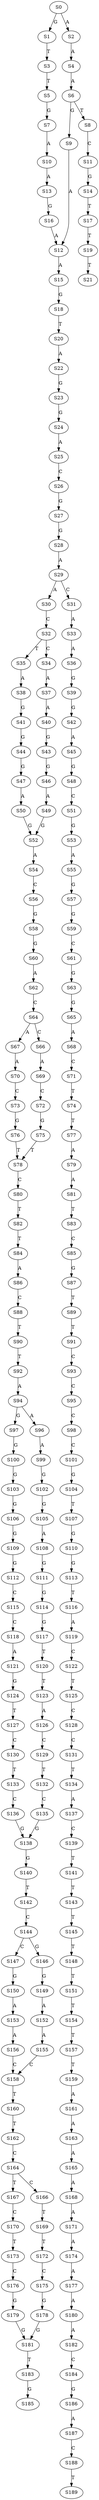 strict digraph  {
	S0 -> S1 [ label = G ];
	S0 -> S2 [ label = A ];
	S1 -> S3 [ label = T ];
	S2 -> S4 [ label = A ];
	S3 -> S5 [ label = T ];
	S4 -> S6 [ label = A ];
	S5 -> S7 [ label = G ];
	S6 -> S8 [ label = T ];
	S6 -> S9 [ label = G ];
	S7 -> S10 [ label = A ];
	S8 -> S11 [ label = C ];
	S9 -> S12 [ label = A ];
	S10 -> S13 [ label = A ];
	S11 -> S14 [ label = G ];
	S12 -> S15 [ label = A ];
	S13 -> S16 [ label = G ];
	S14 -> S17 [ label = T ];
	S15 -> S18 [ label = G ];
	S16 -> S12 [ label = A ];
	S17 -> S19 [ label = T ];
	S18 -> S20 [ label = T ];
	S19 -> S21 [ label = T ];
	S20 -> S22 [ label = A ];
	S22 -> S23 [ label = G ];
	S23 -> S24 [ label = G ];
	S24 -> S25 [ label = A ];
	S25 -> S26 [ label = C ];
	S26 -> S27 [ label = G ];
	S27 -> S28 [ label = G ];
	S28 -> S29 [ label = A ];
	S29 -> S30 [ label = A ];
	S29 -> S31 [ label = C ];
	S30 -> S32 [ label = C ];
	S31 -> S33 [ label = A ];
	S32 -> S34 [ label = C ];
	S32 -> S35 [ label = T ];
	S33 -> S36 [ label = A ];
	S34 -> S37 [ label = A ];
	S35 -> S38 [ label = A ];
	S36 -> S39 [ label = G ];
	S37 -> S40 [ label = A ];
	S38 -> S41 [ label = G ];
	S39 -> S42 [ label = G ];
	S40 -> S43 [ label = G ];
	S41 -> S44 [ label = G ];
	S42 -> S45 [ label = A ];
	S43 -> S46 [ label = G ];
	S44 -> S47 [ label = G ];
	S45 -> S48 [ label = G ];
	S46 -> S49 [ label = A ];
	S47 -> S50 [ label = A ];
	S48 -> S51 [ label = C ];
	S49 -> S52 [ label = G ];
	S50 -> S52 [ label = G ];
	S51 -> S53 [ label = G ];
	S52 -> S54 [ label = A ];
	S53 -> S55 [ label = A ];
	S54 -> S56 [ label = C ];
	S55 -> S57 [ label = G ];
	S56 -> S58 [ label = G ];
	S57 -> S59 [ label = G ];
	S58 -> S60 [ label = G ];
	S59 -> S61 [ label = C ];
	S60 -> S62 [ label = A ];
	S61 -> S63 [ label = G ];
	S62 -> S64 [ label = C ];
	S63 -> S65 [ label = G ];
	S64 -> S66 [ label = C ];
	S64 -> S67 [ label = A ];
	S65 -> S68 [ label = A ];
	S66 -> S69 [ label = A ];
	S67 -> S70 [ label = A ];
	S68 -> S71 [ label = C ];
	S69 -> S72 [ label = C ];
	S70 -> S73 [ label = C ];
	S71 -> S74 [ label = T ];
	S72 -> S75 [ label = G ];
	S73 -> S76 [ label = G ];
	S74 -> S77 [ label = T ];
	S75 -> S78 [ label = T ];
	S76 -> S78 [ label = T ];
	S77 -> S79 [ label = A ];
	S78 -> S80 [ label = C ];
	S79 -> S81 [ label = A ];
	S80 -> S82 [ label = T ];
	S81 -> S83 [ label = T ];
	S82 -> S84 [ label = T ];
	S83 -> S85 [ label = C ];
	S84 -> S86 [ label = A ];
	S85 -> S87 [ label = G ];
	S86 -> S88 [ label = C ];
	S87 -> S89 [ label = T ];
	S88 -> S90 [ label = T ];
	S89 -> S91 [ label = T ];
	S90 -> S92 [ label = T ];
	S91 -> S93 [ label = C ];
	S92 -> S94 [ label = A ];
	S93 -> S95 [ label = C ];
	S94 -> S96 [ label = A ];
	S94 -> S97 [ label = G ];
	S95 -> S98 [ label = C ];
	S96 -> S99 [ label = A ];
	S97 -> S100 [ label = G ];
	S98 -> S101 [ label = C ];
	S99 -> S102 [ label = G ];
	S100 -> S103 [ label = G ];
	S101 -> S104 [ label = G ];
	S102 -> S105 [ label = G ];
	S103 -> S106 [ label = G ];
	S104 -> S107 [ label = T ];
	S105 -> S108 [ label = A ];
	S106 -> S109 [ label = G ];
	S107 -> S110 [ label = G ];
	S108 -> S111 [ label = G ];
	S109 -> S112 [ label = G ];
	S110 -> S113 [ label = G ];
	S111 -> S114 [ label = G ];
	S112 -> S115 [ label = C ];
	S113 -> S116 [ label = T ];
	S114 -> S117 [ label = G ];
	S115 -> S118 [ label = C ];
	S116 -> S119 [ label = A ];
	S117 -> S120 [ label = T ];
	S118 -> S121 [ label = A ];
	S119 -> S122 [ label = C ];
	S120 -> S123 [ label = T ];
	S121 -> S124 [ label = G ];
	S122 -> S125 [ label = T ];
	S123 -> S126 [ label = A ];
	S124 -> S127 [ label = T ];
	S125 -> S128 [ label = C ];
	S126 -> S129 [ label = C ];
	S127 -> S130 [ label = C ];
	S128 -> S131 [ label = C ];
	S129 -> S132 [ label = T ];
	S130 -> S133 [ label = T ];
	S131 -> S134 [ label = T ];
	S132 -> S135 [ label = C ];
	S133 -> S136 [ label = C ];
	S134 -> S137 [ label = A ];
	S135 -> S138 [ label = G ];
	S136 -> S138 [ label = G ];
	S137 -> S139 [ label = C ];
	S138 -> S140 [ label = G ];
	S139 -> S141 [ label = T ];
	S140 -> S142 [ label = T ];
	S141 -> S143 [ label = T ];
	S142 -> S144 [ label = C ];
	S143 -> S145 [ label = T ];
	S144 -> S146 [ label = G ];
	S144 -> S147 [ label = C ];
	S145 -> S148 [ label = T ];
	S146 -> S149 [ label = G ];
	S147 -> S150 [ label = G ];
	S148 -> S151 [ label = T ];
	S149 -> S152 [ label = A ];
	S150 -> S153 [ label = A ];
	S151 -> S154 [ label = T ];
	S152 -> S155 [ label = A ];
	S153 -> S156 [ label = A ];
	S154 -> S157 [ label = T ];
	S155 -> S158 [ label = C ];
	S156 -> S158 [ label = C ];
	S157 -> S159 [ label = T ];
	S158 -> S160 [ label = T ];
	S159 -> S161 [ label = A ];
	S160 -> S162 [ label = T ];
	S161 -> S163 [ label = A ];
	S162 -> S164 [ label = C ];
	S163 -> S165 [ label = A ];
	S164 -> S166 [ label = C ];
	S164 -> S167 [ label = T ];
	S165 -> S168 [ label = A ];
	S166 -> S169 [ label = T ];
	S167 -> S170 [ label = C ];
	S168 -> S171 [ label = A ];
	S169 -> S172 [ label = T ];
	S170 -> S173 [ label = T ];
	S171 -> S174 [ label = A ];
	S172 -> S175 [ label = C ];
	S173 -> S176 [ label = C ];
	S174 -> S177 [ label = A ];
	S175 -> S178 [ label = G ];
	S176 -> S179 [ label = G ];
	S177 -> S180 [ label = A ];
	S178 -> S181 [ label = G ];
	S179 -> S181 [ label = G ];
	S180 -> S182 [ label = A ];
	S181 -> S183 [ label = T ];
	S182 -> S184 [ label = C ];
	S183 -> S185 [ label = G ];
	S184 -> S186 [ label = G ];
	S186 -> S187 [ label = A ];
	S187 -> S188 [ label = C ];
	S188 -> S189 [ label = T ];
}
